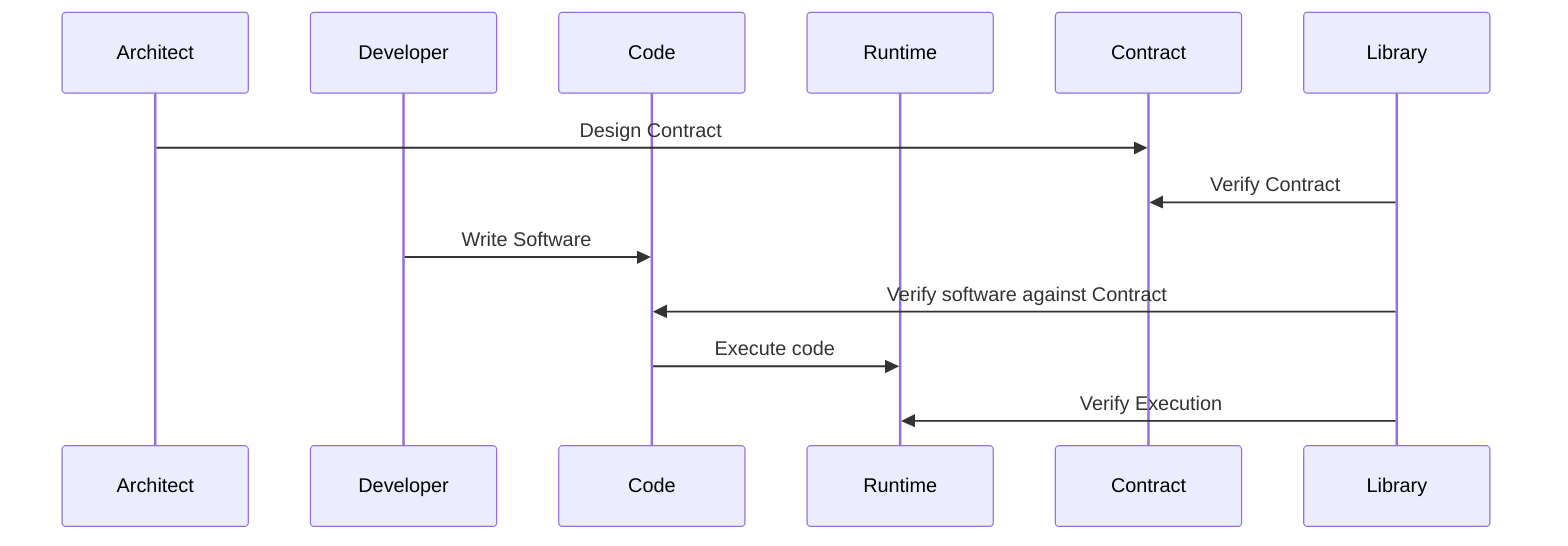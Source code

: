 sequenceDiagram
    participant A as Architect
    participant D as Developer
    participant Co as Code
    participant R as Runtime
    participant C as Contract
    participant L as Library
    
    A ->> C: Design Contract
    L ->> C: Verify Contract
    D ->> Co: Write Software
    L ->> Co: Verify software against Contract
    Co ->> R: Execute code
    L ->> R: Verify Execution